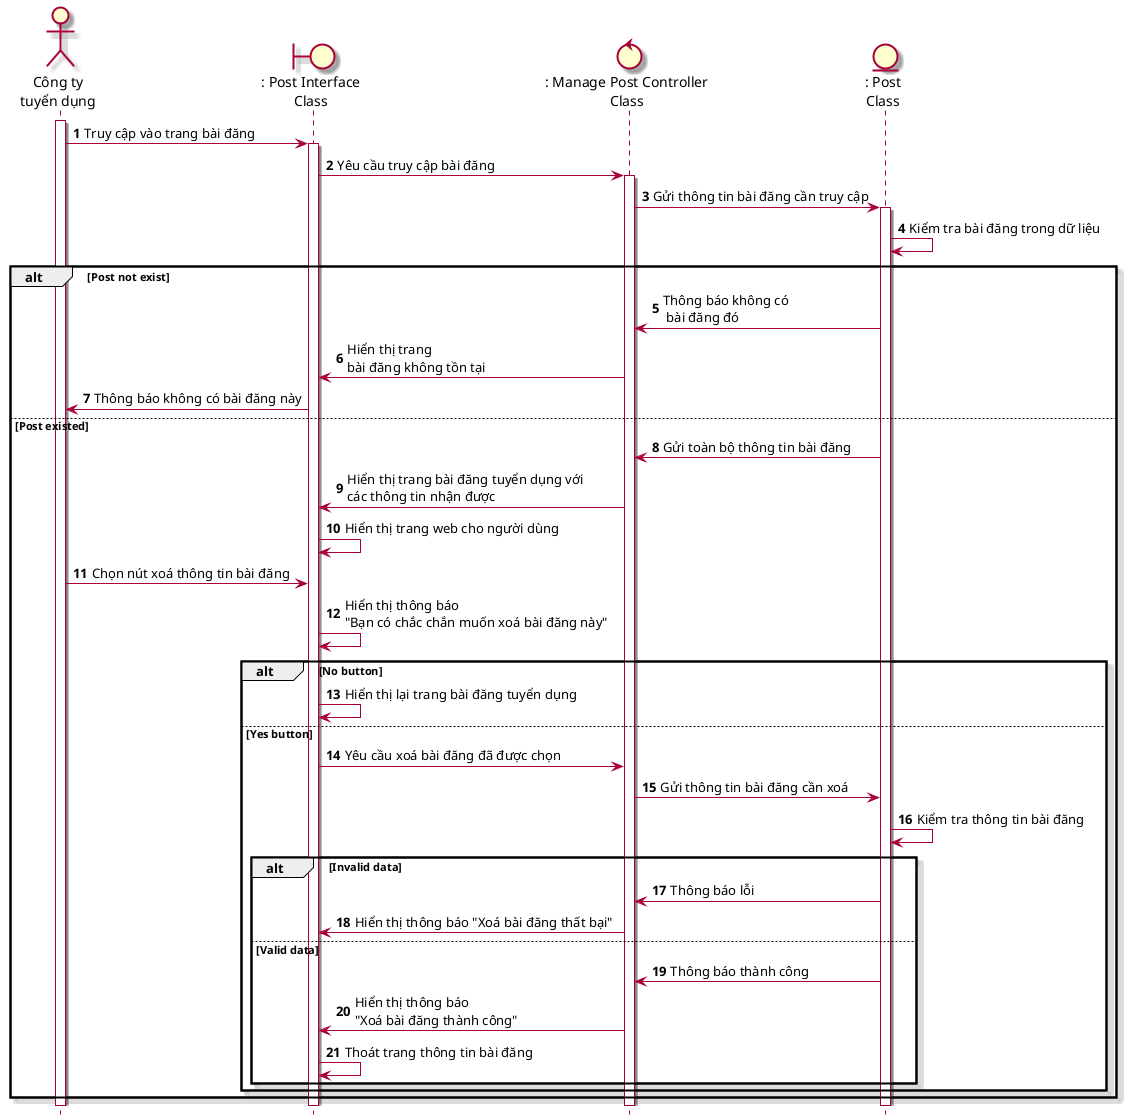 @startuml SeqXoaBaiDang
skin rose
hide footbox
actor congTy as "Công ty\ntuyển dụng"
boundary postInterface as ": Post Interface\nClass"
control managePostController as ": Manage Post Controller\nClass"
entity Post as ": Post\nClass"
autonumber 
congTy++
congTy -> postInterface++: Truy cập vào trang bài đăng
postInterface-> managePostController++: Yêu cầu truy cập bài đăng
managePostController -> Post++:Gửi thông tin bài đăng cần truy cập
Post -> Post: Kiểm tra bài đăng trong dữ liệu
alt Post not exist
    Post-> managePostController: Thông báo không có\n bài đăng đó
    managePostController -> postInterface: Hiển thị trang \nbài đăng không tồn tại 
    postInterface -> congTy: Thông báo không có bài đăng này
else Post existed
    Post-> managePostController: Gửi toàn bộ thông tin bài đăng
    managePostController -> postInterface: Hiển thị trang bài đăng tuyển dụng với \ncác thông tin nhận được
    postInterface -> postInterface: Hiển thị trang web cho người dùng
    congTy -> postInterface: Chọn nút xoá thông tin bài đăng
    postInterface -> postInterface: Hiển thị thông báo \n"Bạn có chắc chắn muốn xoá bài đăng này"
    alt No button
    postInterface->postInterface: Hiển thị lại trang bài đăng tuyển dụng
    else Yes button
    postInterface-> managePostController: Yêu cầu xoá bài đăng đã được chọn
    managePostController -> Post: Gửi thông tin bài đăng cần xoá 
    Post->Post: Kiểm tra thông tin bài đăng
    alt Invalid data
    Post->managePostController: Thông báo lỗi 
    managePostController -> postInterface: Hiển thị thông báo "Xoá bài đăng thất bại"
    else Valid data
    Post->managePostController: Thông báo thành công
    managePostController -> postInterface: Hiển thị thông báo \n"Xoá bài đăng thành công"
    postInterface -> postInterface: Thoát trang thông tin bài đăng
    end
    end
end
@enduml